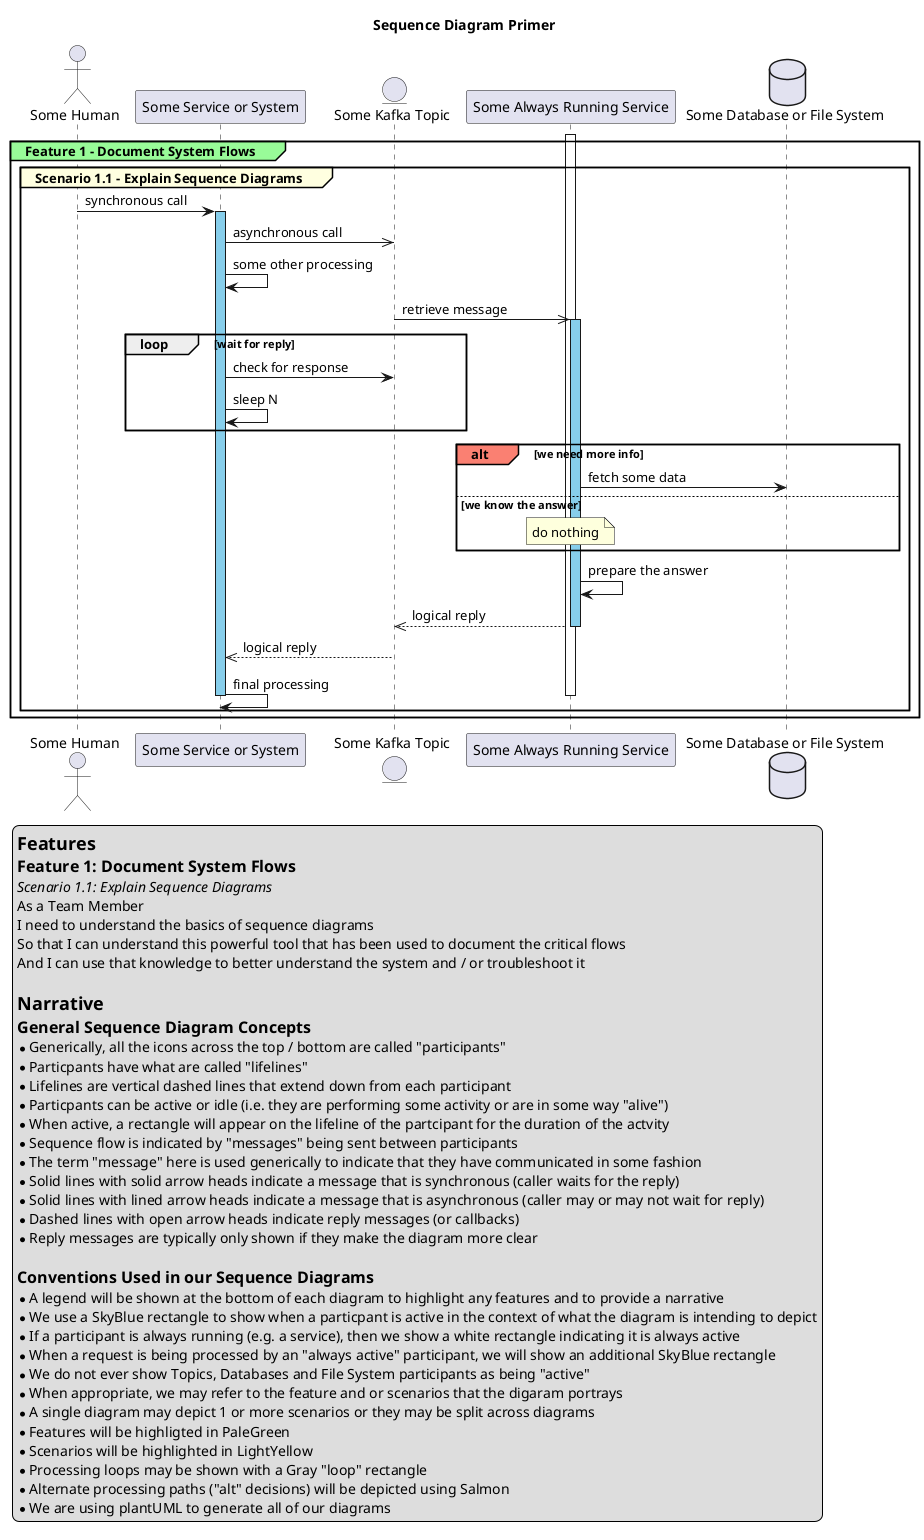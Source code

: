 @startuml
title Sequence Diagram Primer

actor "Some Human" as human
participant "Some Service or System" as system1
entity "Some Kafka Topic" as topic
participant "Some Always Running Service" as system2
database "Some Database or File System" as db_or_fs

group#PaleGreen Feature 1 - Document System Flows
  group#LightYellow Scenario 1.1 - Explain Sequence Diagrams
    activate system2
    human -> system1++ #SkyBlue: synchronous call
    system1 ->> topic: asynchronous call
    system1 -> system1: some other processing
    topic ->> system2++ #SkyBlue: retrieve message
    loop wait for reply
      system1 -> topic: check for response
      system1 -> system1: sleep N
    end
    alt#Salmon we need more info
      system2 -> db_or_fs: fetch some data
    else we know the answer
      note over system2
        do nothing
      end note
    end
    system2 -> system2: prepare the answer
    system2 -->> topic: logical reply
    deactivate system2
    topic -->> system1: logical reply
    system1 -> system1--: final processing
    deactivate system2
  end
end

legend left
  =Features
  ==Feature 1: Document System Flows
  ====Scenario 1.1: Explain Sequence Diagrams
  As a Team Member
  I need to understand the basics of sequence diagrams
  So that I can understand this powerful tool that has been used to document the critical flows
  And I can use that knowledge to better understand the system and / or troubleshoot it

  =Narrative
  ==General Sequence Diagram Concepts
  *Generically, all the icons across the top / bottom are called "participants"
  *Particpants have what are called "lifelines"
  *Lifelines are vertical dashed lines that extend down from each participant
  *Particpants can be active or idle (i.e. they are performing some activity or are in some way "alive")
  *When active, a rectangle will appear on the lifeline of the partcipant for the duration of the actvity
  *Sequence flow is indicated by "messages" being sent between participants
  *The term "message" here is used generically to indicate that they have communicated in some fashion
  *Solid lines with solid arrow heads indicate a message that is synchronous (caller waits for the reply)
  *Solid lines with lined arrow heads indicate a message that is asynchronous (caller may or may not wait for reply)
  *Dashed lines with open arrow heads indicate reply messages (or callbacks)
  *Reply messages are typically only shown if they make the diagram more clear

  ==Conventions Used in our Sequence Diagrams
  *A legend will be shown at the bottom of each diagram to highlight any features and to provide a narrative
  *We use a SkyBlue rectangle to show when a particpant is active in the context of what the diagram is intending to depict
  *If a participant is always running (e.g. a service), then we show a white rectangle indicating it is always active
  *When a request is being processed by an "always active" participant, we will show an additional SkyBlue rectangle
  *We do not ever show Topics, Databases and File System participants as being "active"
  *When appropriate, we may refer to the feature and or scenarios that the digaram portrays
  *A single diagram may depict 1 or more scenarios or they may be split across diagrams
  *Features will be highligted in PaleGreen
  *Scenarios will be highlighted in LightYellow
  *Processing loops may be shown with a Gray "loop" rectangle
  *Alternate processing paths ("alt" decisions) will be depicted using Salmon
  *We are using plantUML to generate all of our diagrams
end legend
@enduml
